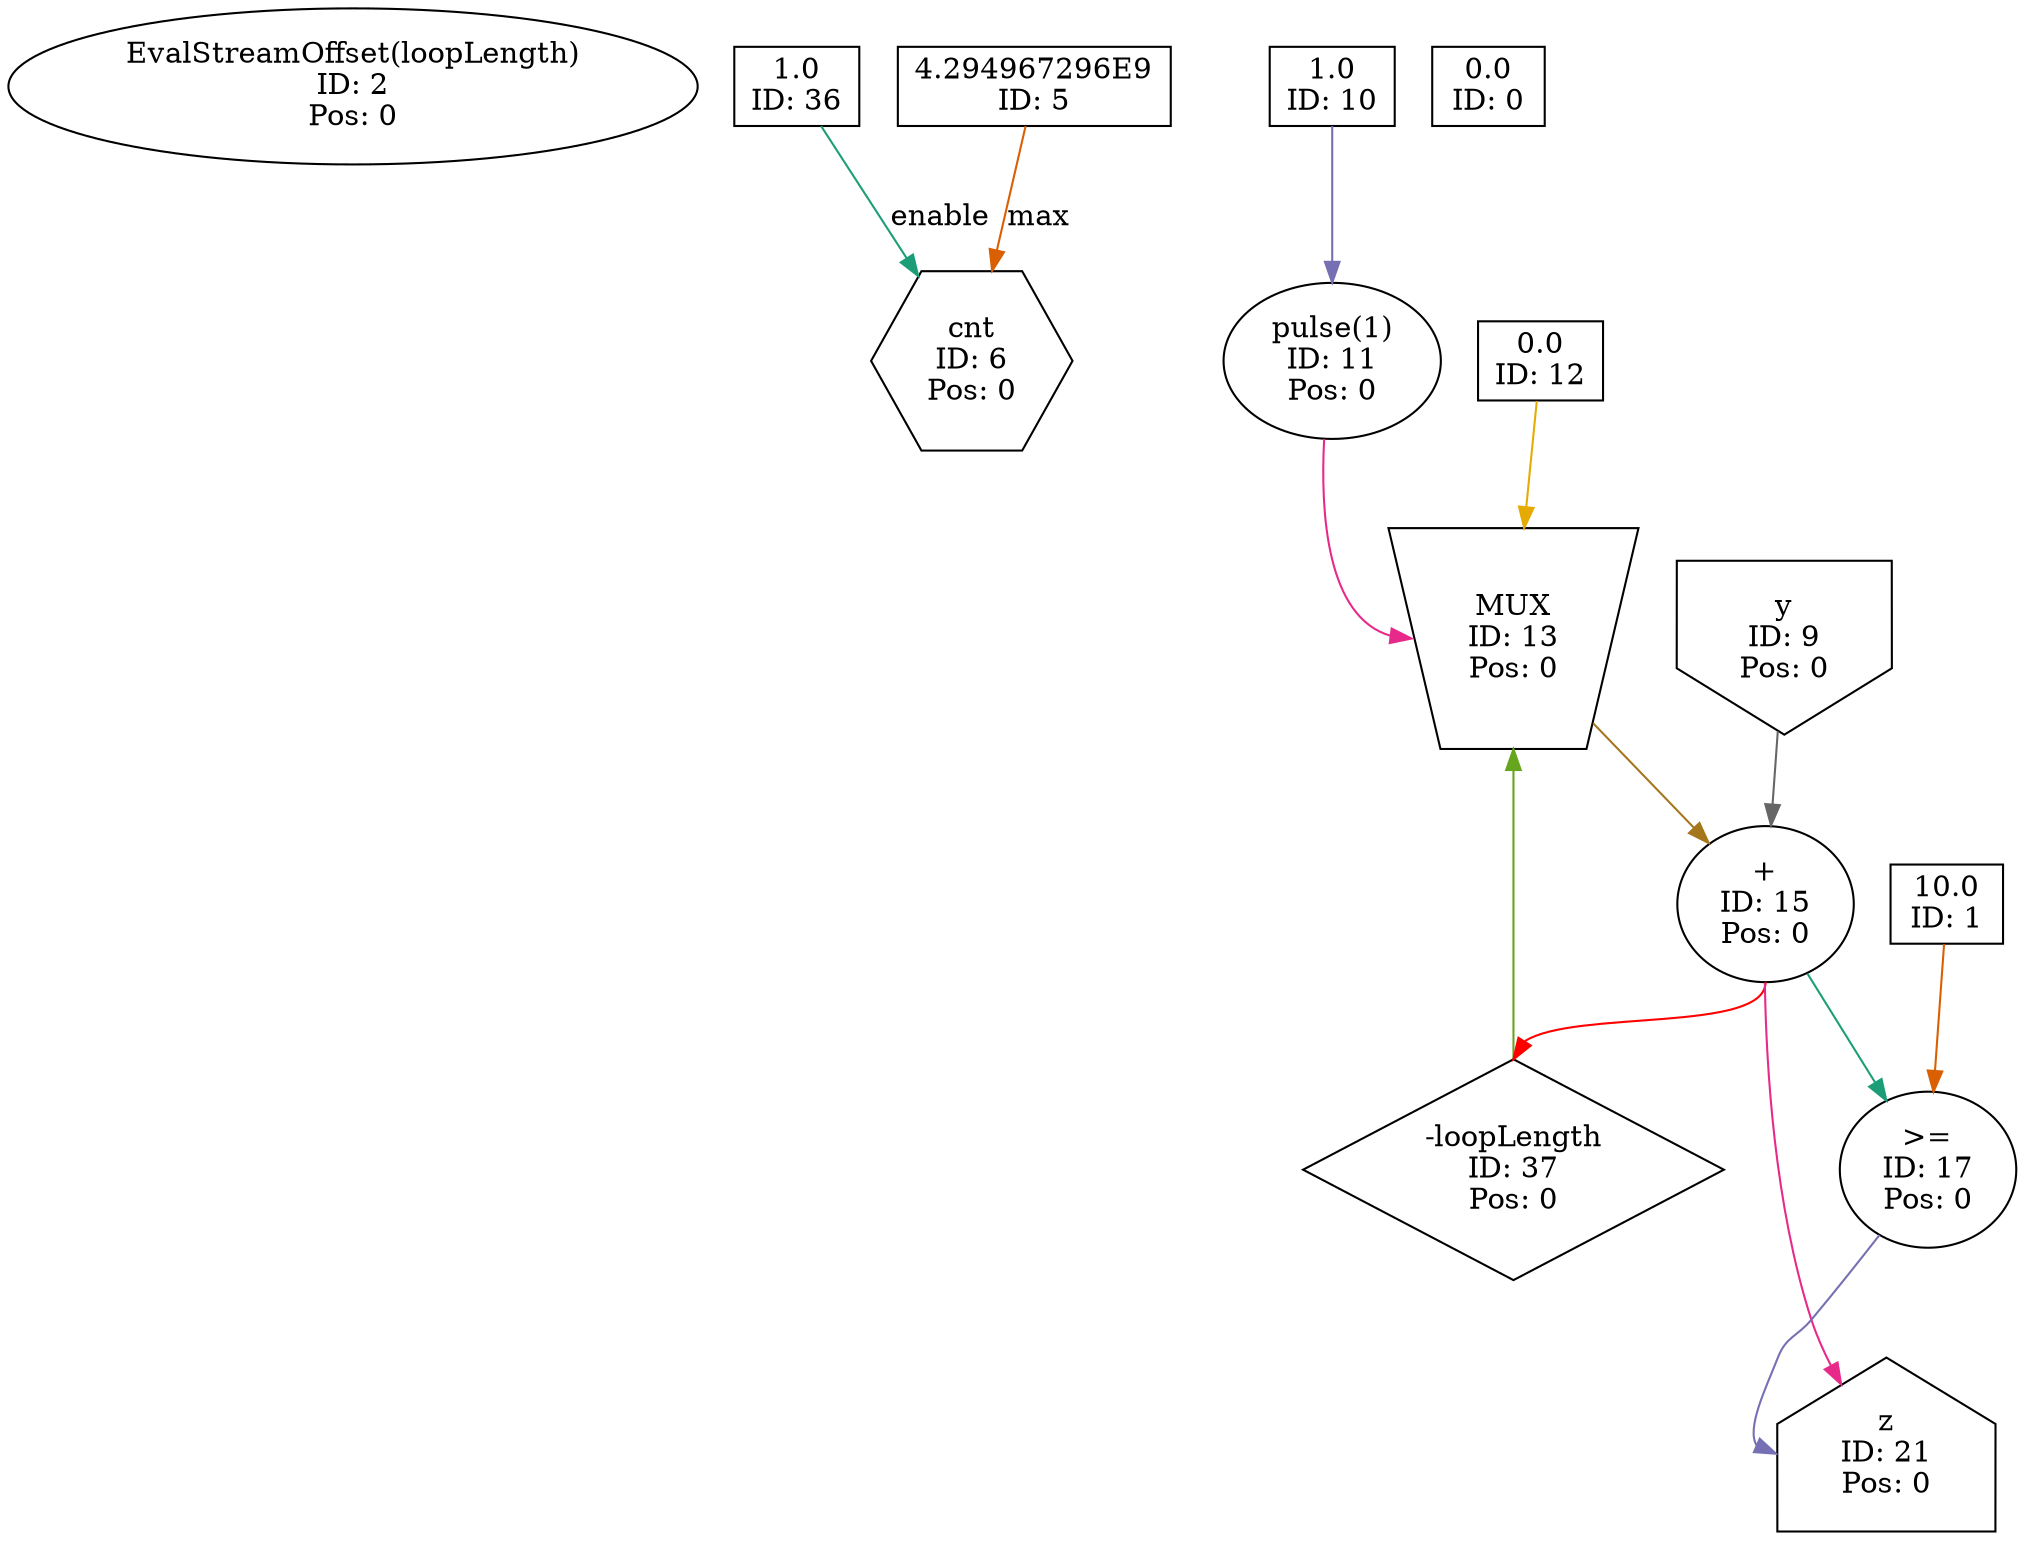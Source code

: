 digraph secondKernel_tapnfold_1{
	NodeEvalStreamOffset2 [label="EvalStreamOffset(loopLength)\nID: 2\nPos: 0"];
	NodeConstantRawBits36 [shape=box, label="1.0\nID: 36"];
	NodeConstantRawBits5 [shape=box, label="4.294967296E9\nID: 5"];
	NodeCounter6 [shape=hexagon, label="cnt\nID: 6\nPos: 0"];
	NodeConstantRawBits10 [shape=box, label="1.0\nID: 10"];
	NodePulse11 [label="pulse(1)\nID: 11\nPos: 0"];
	NodeStreamOffset37 [shape=diamond, label="-loopLength\nID: 37\nPos: 0"];
	NodeConstantRawBits12 [shape=box, label="0.0\nID: 12"];
	NodeMux13 [shape=invtrapezium, height=0.5, label="MUX\nID: 13\nPos: 0"];
	NodeInput9 [shape=invhouse, label="y\nID: 9\nPos: 0"];
	NodeAdd15 [label="+\nID: 15\nPos: 0"];
	NodeConstantRawBits1 [shape=box, label="10.0\nID: 1"];
	NodeGte17 [label=">=\nID: 17\nPos: 0"];
	NodeOutput21 [shape=house, label="z\nID: 21\nPos: 0"];
	NodeConstantRawBits0 [shape=box, label="0.0\nID: 0"];
	NodeConstantRawBits36 -> NodeCounter6[label="enable" color="/dark28/1" photon_data="EDGE,SrcNode:36,SrcNodePort:value"];
	NodeConstantRawBits5 -> NodeCounter6[label="max" color="/dark28/2" photon_data="EDGE,SrcNode:5,SrcNodePort:value"];
	NodeConstantRawBits10 -> NodePulse11[color="/dark28/3" photon_data="EDGE,SrcNode:10,SrcNodePort:value"];
	NodeAdd15 -> NodeStreamOffset37[headport="n" tailport="s" color=red photon_data="EDGE,SrcNode:15,SrcNodePort:result"];
	NodePulse11 -> NodeMux13[headport="w" color="/dark28/4" photon_data="EDGE,SrcNode:11,SrcNodePort:output"];
	NodeStreamOffset37 -> NodeMux13[color="/dark28/5" photon_data="EDGE,SrcNode:37,SrcNodePort:output"];
	NodeConstantRawBits12 -> NodeMux13[color="/dark28/6" photon_data="EDGE,SrcNode:12,SrcNodePort:value"];
	NodeMux13 -> NodeAdd15[color="/dark28/7" photon_data="EDGE,SrcNode:13,SrcNodePort:result"];
	NodeInput9 -> NodeAdd15[color="/dark28/8" photon_data="EDGE,SrcNode:9,SrcNodePort:data"];
	NodeAdd15 -> NodeGte17[color="/dark28/1" photon_data="EDGE,SrcNode:15,SrcNodePort:result"];
	NodeConstantRawBits1 -> NodeGte17[color="/dark28/2" photon_data="EDGE,SrcNode:1,SrcNodePort:value"];
	NodeGte17 -> NodeOutput21[headport="w" color="/dark28/3" ];
	NodeAdd15 -> NodeOutput21[color="/dark28/4" photon_data="EDGE,SrcNode:15,SrcNodePort:result"];
}
